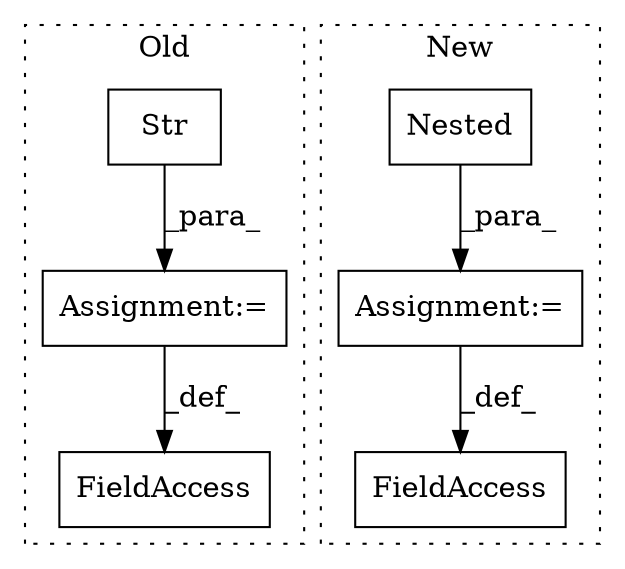 digraph G {
subgraph cluster0 {
1 [label="Str" a="32" s="1683,1723" l="4,1" shape="box"];
3 [label="FieldAccess" a="22" s="1667" l="8" shape="box"];
5 [label="Assignment:=" a="7" s="1675" l="1" shape="box"];
label = "Old";
style="dotted";
}
subgraph cluster1 {
2 [label="Nested" a="32" s="3714,3741" l="7,1" shape="box"];
4 [label="FieldAccess" a="22" s="3697" l="9" shape="box"];
6 [label="Assignment:=" a="7" s="3706" l="1" shape="box"];
label = "New";
style="dotted";
}
1 -> 5 [label="_para_"];
2 -> 6 [label="_para_"];
5 -> 3 [label="_def_"];
6 -> 4 [label="_def_"];
}